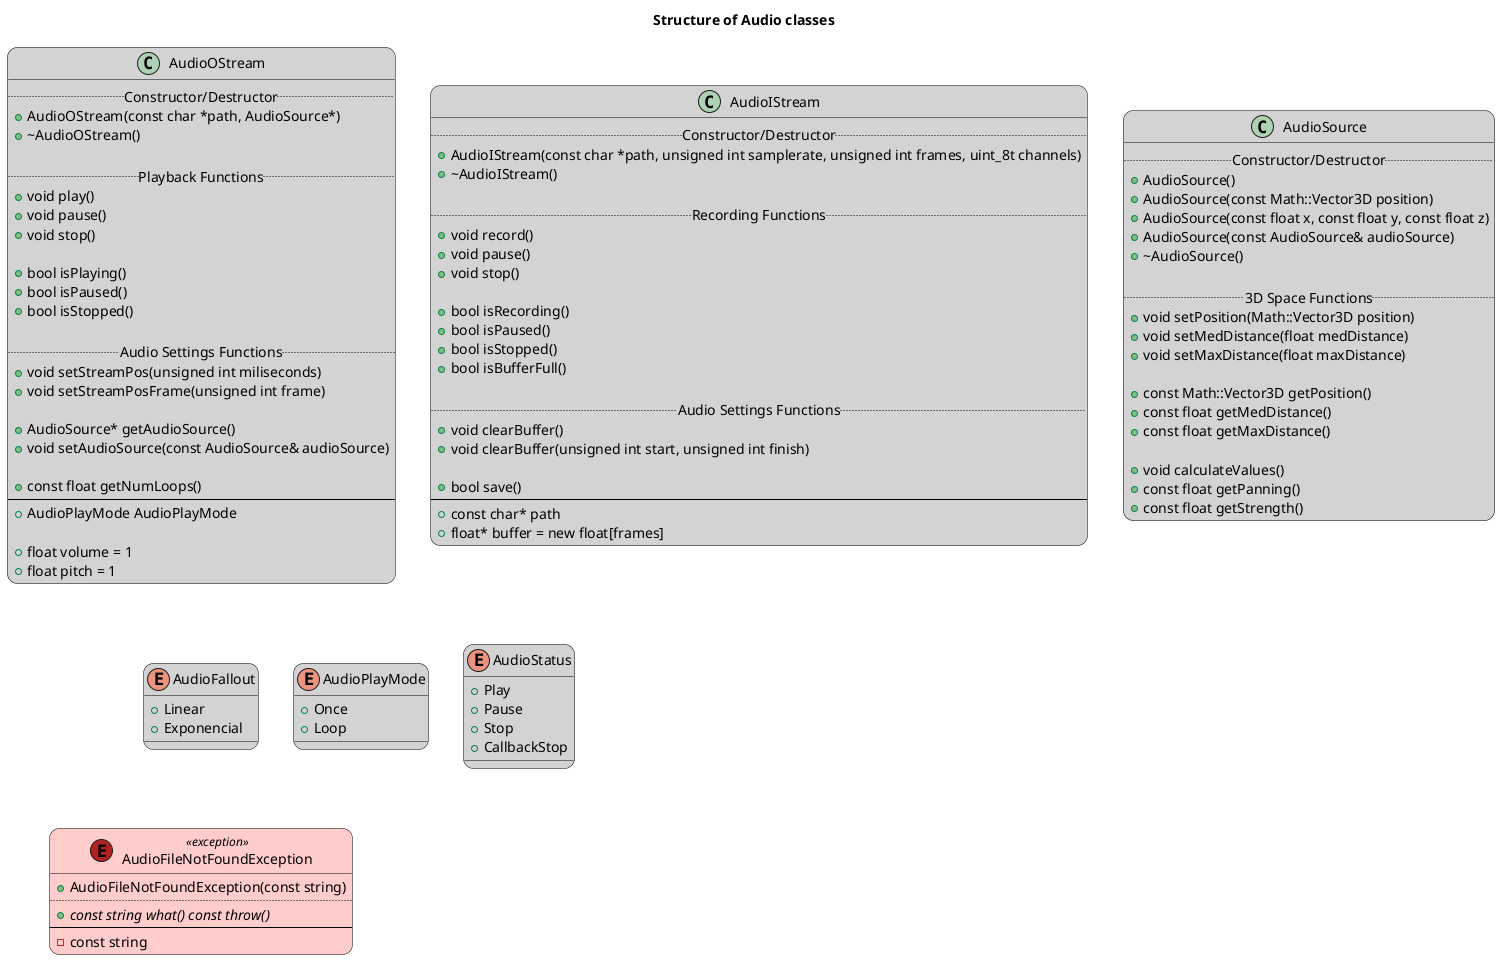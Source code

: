 @startuml
skinparam roundCorner 20

skinparam class {
	backgroundColor LightGray
	borderColor Black
}

!definelong exception(name, type = "T")
class name <<(E,firebrick) exception>> #FCC {
	+ name(const type)
	..
	+ {abstract} const type what() const throw()
	--
	- const type
}
!enddefinelong

title Structure of Audio classes

class AudioOStream {
    .. Constructor/Destructor ..
    + AudioOStream(const char *path, AudioSource*)
    + ~AudioOStream()

    .. Playback Functions ..
    + void play()
    + void pause()
    + void stop()

    + bool isPlaying()
    + bool isPaused()
    + bool isStopped()

    .. Audio Settings Functions ..
    + void setStreamPos(unsigned int miliseconds)
    + void setStreamPosFrame(unsigned int frame)

    + AudioSource* getAudioSource()
    + void setAudioSource(const AudioSource& audioSource)

    + const float getNumLoops()
    --
    + AudioPlayMode AudioPlayMode

    + float volume = 1
    + float pitch = 1
}

class AudioIStream {
    .. Constructor/Destructor ..
    + AudioIStream(const char *path, unsigned int samplerate, unsigned int frames, uint_8t channels)
    + ~AudioIStream()

    .. Recording Functions ..
    + void record()
    + void pause()
    + void stop()

    + bool isRecording()
    + bool isPaused()
    + bool isStopped()
    + bool isBufferFull()

    .. Audio Settings Functions ..
    + void clearBuffer()
    + void clearBuffer(unsigned int start, unsigned int finish)

    + bool save()
    --
    + const char* path
    + float* buffer = new float[frames]
}

class AudioSource {
    .. Constructor/Destructor ..
    + AudioSource()
    + AudioSource(const Math::Vector3D position)
    + AudioSource(const float x, const float y, const float z)
    + AudioSource(const AudioSource& audioSource)
    + ~AudioSource()

    .. 3D Space Functions ..
    + void setPosition(Math::Vector3D position)
    + void setMedDistance(float medDistance)
    + void setMaxDistance(float maxDistance)

    + const Math::Vector3D getPosition()
    + const float getMedDistance()
    + const float getMaxDistance()

    + void calculateValues()
    + const float getPanning()
    + const float getStrength()
}

enum AudioFallout {
    + Linear
    + Exponencial
}

enum AudioPlayMode {
    + Once
    + Loop
}

enum AudioStatus {
    + Play
    + Pause
    + Stop
    + CallbackStop
}

exception(AudioFileNotFoundException, string)
@enduml